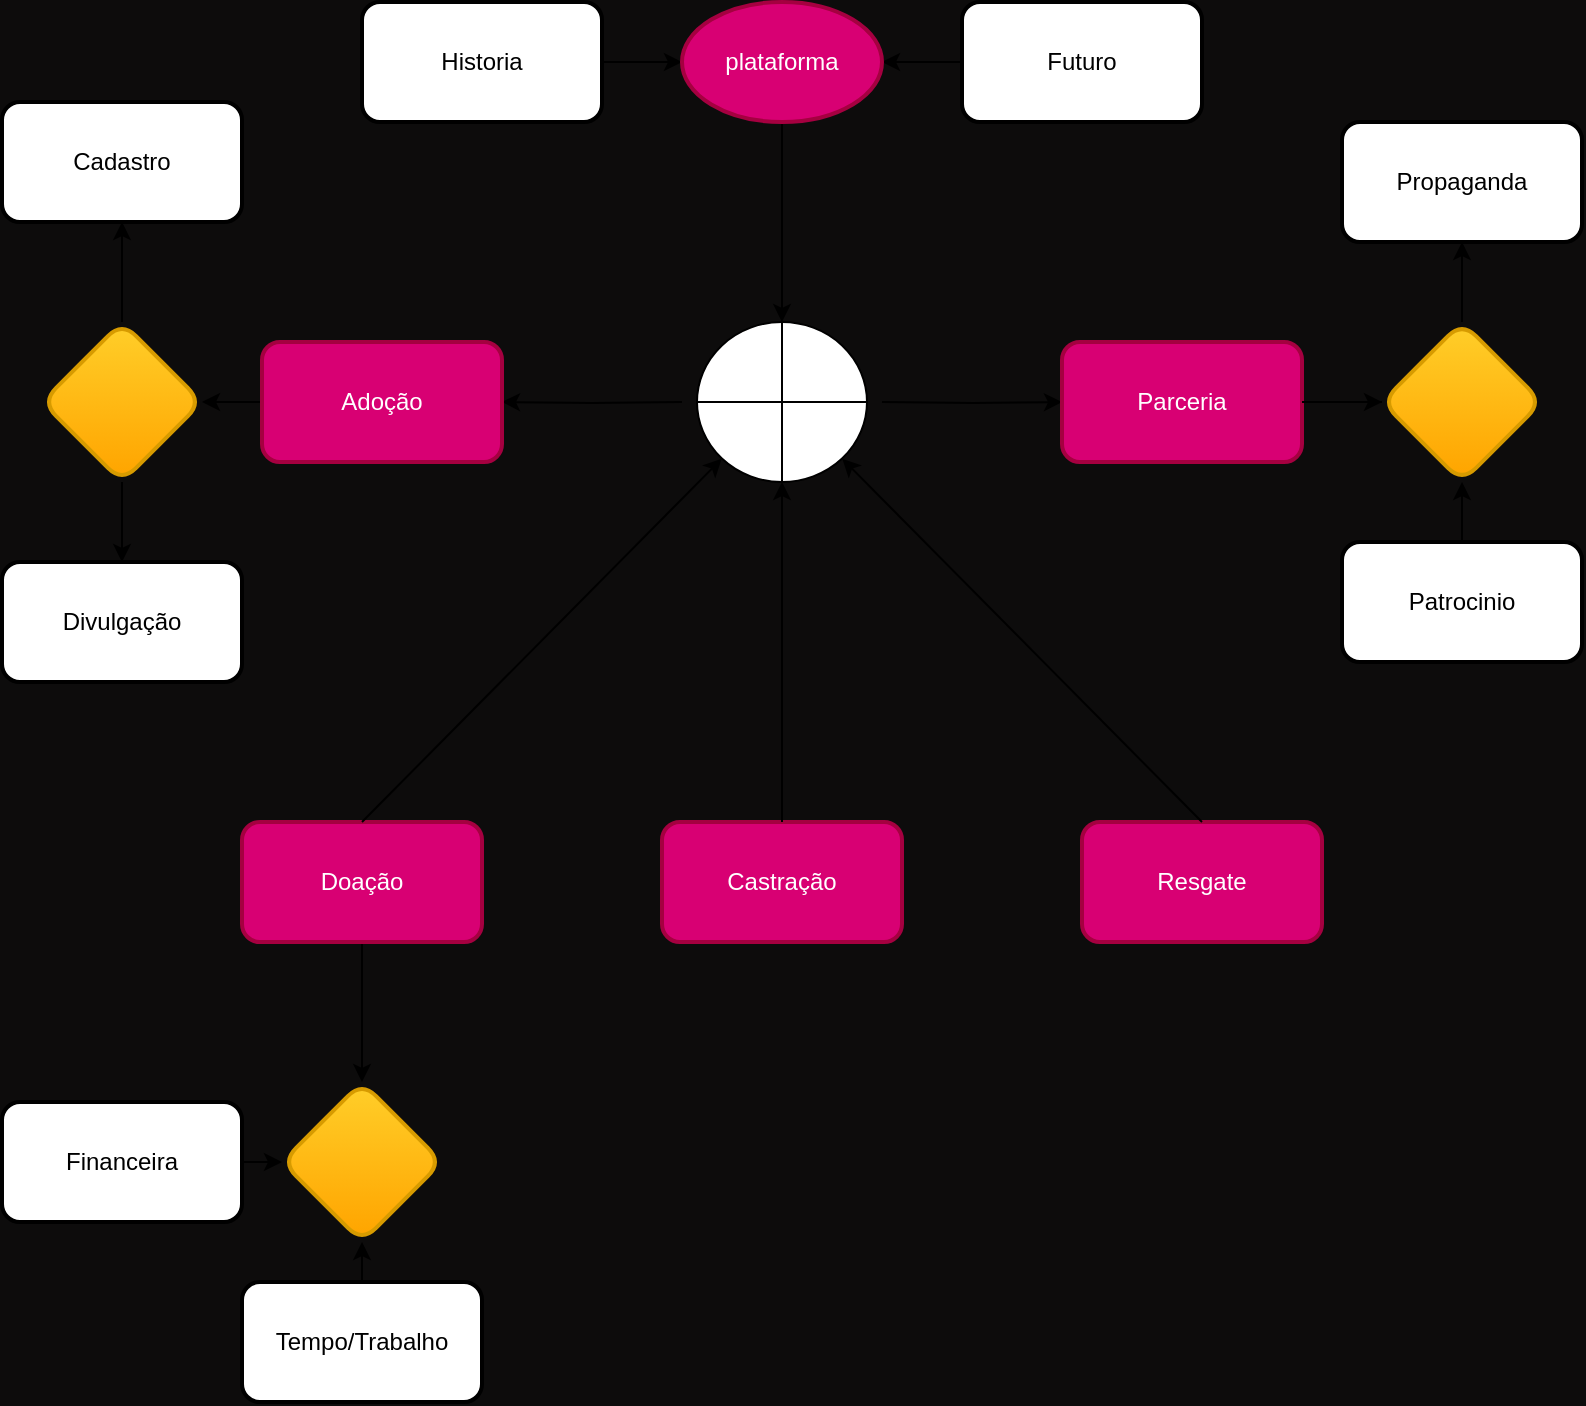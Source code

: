 <mxfile>
    <diagram name="Página-1" id="aaGCkiE8xkfBYlqoKyT1">
        <mxGraphModel dx="746" dy="429" grid="1" gridSize="10" guides="1" tooltips="1" connect="1" arrows="1" fold="1" page="1" pageScale="1" pageWidth="827" pageHeight="1169" background="#0d0c0c" math="0" shadow="0">
            <root>
                <mxCell id="0"/>
                <mxCell id="1" parent="0"/>
                <mxCell id="jcSnNQON1pVsvE090eND-7" value="" style="edgeStyle=orthogonalEdgeStyle;rounded=1;orthogonalLoop=1;jettySize=auto;html=1;startArrow=none;" parent="1" source="13" edge="1">
                    <mxGeometry relative="1" as="geometry">
                        <mxPoint x="410" y="210" as="targetPoint"/>
                        <mxPoint x="410" y="60" as="sourcePoint"/>
                    </mxGeometry>
                </mxCell>
                <mxCell id="33" value="" style="edgeStyle=none;rounded=1;html=1;" edge="1" parent="1" source="jcSnNQON1pVsvE090eND-3" target="13">
                    <mxGeometry relative="1" as="geometry"/>
                </mxCell>
                <mxCell id="jcSnNQON1pVsvE090eND-3" value="Futuro" style="whiteSpace=wrap;html=1;strokeWidth=2;rounded=1;" parent="1" vertex="1">
                    <mxGeometry x="500" y="50" width="120" height="60" as="geometry"/>
                </mxCell>
                <mxCell id="32" value="" style="edgeStyle=none;rounded=1;html=1;" edge="1" parent="1" source="jcSnNQON1pVsvE090eND-5" target="13">
                    <mxGeometry relative="1" as="geometry"/>
                </mxCell>
                <mxCell id="jcSnNQON1pVsvE090eND-5" value="Historia" style="whiteSpace=wrap;html=1;strokeWidth=2;rounded=1;" parent="1" vertex="1">
                    <mxGeometry x="200" y="50" width="120" height="60" as="geometry"/>
                </mxCell>
                <mxCell id="jcSnNQON1pVsvE090eND-11" value="" style="edgeStyle=orthogonalEdgeStyle;rounded=1;orthogonalLoop=1;jettySize=auto;html=1;" parent="1" target="jcSnNQON1pVsvE090eND-10" edge="1">
                    <mxGeometry relative="1" as="geometry">
                        <mxPoint x="360" y="250" as="sourcePoint"/>
                    </mxGeometry>
                </mxCell>
                <mxCell id="jcSnNQON1pVsvE090eND-15" value="" style="edgeStyle=orthogonalEdgeStyle;rounded=1;orthogonalLoop=1;jettySize=auto;html=1;" parent="1" target="jcSnNQON1pVsvE090eND-14" edge="1">
                    <mxGeometry relative="1" as="geometry">
                        <mxPoint x="460" y="250" as="sourcePoint"/>
                    </mxGeometry>
                </mxCell>
                <mxCell id="jcSnNQON1pVsvE090eND-19" value="" style="edgeStyle=orthogonalEdgeStyle;rounded=1;orthogonalLoop=1;jettySize=auto;html=1;" parent="1" source="jcSnNQON1pVsvE090eND-10" target="jcSnNQON1pVsvE090eND-18" edge="1">
                    <mxGeometry relative="1" as="geometry"/>
                </mxCell>
                <mxCell id="jcSnNQON1pVsvE090eND-10" value="Adoção" style="rounded=1;whiteSpace=wrap;html=1;strokeWidth=2;fillColor=#d80073;fontColor=#ffffff;strokeColor=#A50040;" parent="1" vertex="1">
                    <mxGeometry x="150" y="220" width="120" height="60" as="geometry"/>
                </mxCell>
                <mxCell id="jcSnNQON1pVsvE090eND-40" value="" style="edgeStyle=orthogonalEdgeStyle;rounded=1;orthogonalLoop=1;jettySize=auto;html=1;" parent="1" source="jcSnNQON1pVsvE090eND-12" target="jcSnNQON1pVsvE090eND-39" edge="1">
                    <mxGeometry relative="1" as="geometry"/>
                </mxCell>
                <mxCell id="jcSnNQON1pVsvE090eND-12" value="Doação" style="whiteSpace=wrap;html=1;strokeWidth=2;rounded=1;fillColor=#d80073;fontColor=#ffffff;strokeColor=#A50040;" parent="1" vertex="1">
                    <mxGeometry x="140" y="460" width="120" height="60" as="geometry"/>
                </mxCell>
                <mxCell id="jcSnNQON1pVsvE090eND-34" value="" style="edgeStyle=orthogonalEdgeStyle;rounded=1;orthogonalLoop=1;jettySize=auto;html=1;startArrow=none;" parent="1" source="jcSnNQON1pVsvE090eND-44" target="jcSnNQON1pVsvE090eND-33" edge="1">
                    <mxGeometry relative="1" as="geometry"/>
                </mxCell>
                <mxCell id="jcSnNQON1pVsvE090eND-45" value="" style="edgeStyle=orthogonalEdgeStyle;rounded=1;orthogonalLoop=1;jettySize=auto;html=1;" parent="1" source="jcSnNQON1pVsvE090eND-14" target="jcSnNQON1pVsvE090eND-44" edge="1">
                    <mxGeometry relative="1" as="geometry"/>
                </mxCell>
                <mxCell id="jcSnNQON1pVsvE090eND-14" value="Parceria" style="whiteSpace=wrap;html=1;strokeWidth=2;rounded=1;fillColor=#d80073;fontColor=#ffffff;strokeColor=#A50040;" parent="1" vertex="1">
                    <mxGeometry x="550" y="220" width="120" height="60" as="geometry"/>
                </mxCell>
                <mxCell id="jcSnNQON1pVsvE090eND-21" value="" style="edgeStyle=orthogonalEdgeStyle;rounded=1;orthogonalLoop=1;jettySize=auto;html=1;" parent="1" source="jcSnNQON1pVsvE090eND-18" target="jcSnNQON1pVsvE090eND-20" edge="1">
                    <mxGeometry relative="1" as="geometry"/>
                </mxCell>
                <mxCell id="jcSnNQON1pVsvE090eND-23" value="" style="edgeStyle=orthogonalEdgeStyle;rounded=1;orthogonalLoop=1;jettySize=auto;html=1;" parent="1" source="jcSnNQON1pVsvE090eND-18" target="jcSnNQON1pVsvE090eND-22" edge="1">
                    <mxGeometry relative="1" as="geometry"/>
                </mxCell>
                <mxCell id="jcSnNQON1pVsvE090eND-18" value="" style="rhombus;whiteSpace=wrap;html=1;rounded=1;strokeWidth=2;fillColor=#ffcd28;gradientColor=#ffa500;strokeColor=#d79b00;" parent="1" vertex="1">
                    <mxGeometry x="40" y="210" width="80" height="80" as="geometry"/>
                </mxCell>
                <mxCell id="jcSnNQON1pVsvE090eND-20" value="Cadastro" style="whiteSpace=wrap;html=1;rounded=1;strokeWidth=2;" parent="1" vertex="1">
                    <mxGeometry x="20" y="100" width="120" height="60" as="geometry"/>
                </mxCell>
                <mxCell id="jcSnNQON1pVsvE090eND-22" value="Divulgação" style="whiteSpace=wrap;html=1;rounded=1;strokeWidth=2;" parent="1" vertex="1">
                    <mxGeometry x="20" y="330" width="120" height="60" as="geometry"/>
                </mxCell>
                <mxCell id="jcSnNQON1pVsvE090eND-41" value="" style="edgeStyle=orthogonalEdgeStyle;rounded=1;orthogonalLoop=1;jettySize=auto;html=1;" parent="1" source="jcSnNQON1pVsvE090eND-28" target="jcSnNQON1pVsvE090eND-39" edge="1">
                    <mxGeometry relative="1" as="geometry"/>
                </mxCell>
                <mxCell id="jcSnNQON1pVsvE090eND-28" value="Financeira" style="whiteSpace=wrap;html=1;strokeWidth=2;rounded=1;" parent="1" vertex="1">
                    <mxGeometry x="20" y="600" width="120" height="60" as="geometry"/>
                </mxCell>
                <mxCell id="jcSnNQON1pVsvE090eND-42" value="" style="edgeStyle=orthogonalEdgeStyle;rounded=1;orthogonalLoop=1;jettySize=auto;html=1;" parent="1" source="jcSnNQON1pVsvE090eND-30" target="jcSnNQON1pVsvE090eND-39" edge="1">
                    <mxGeometry relative="1" as="geometry"/>
                </mxCell>
                <mxCell id="jcSnNQON1pVsvE090eND-30" value="Tempo/Trabalho" style="whiteSpace=wrap;html=1;strokeWidth=2;rounded=1;" parent="1" vertex="1">
                    <mxGeometry x="140" y="690" width="120" height="60" as="geometry"/>
                </mxCell>
                <mxCell id="jcSnNQON1pVsvE090eND-33" value="Propaganda" style="whiteSpace=wrap;html=1;strokeWidth=2;rounded=1;" parent="1" vertex="1">
                    <mxGeometry x="690" y="110" width="120" height="60" as="geometry"/>
                </mxCell>
                <mxCell id="jcSnNQON1pVsvE090eND-46" value="" style="edgeStyle=orthogonalEdgeStyle;rounded=1;orthogonalLoop=1;jettySize=auto;html=1;" parent="1" source="jcSnNQON1pVsvE090eND-35" target="jcSnNQON1pVsvE090eND-44" edge="1">
                    <mxGeometry relative="1" as="geometry"/>
                </mxCell>
                <mxCell id="jcSnNQON1pVsvE090eND-35" value="Patrocinio" style="whiteSpace=wrap;html=1;strokeWidth=2;rounded=1;" parent="1" vertex="1">
                    <mxGeometry x="690" y="320" width="120" height="60" as="geometry"/>
                </mxCell>
                <mxCell id="jcSnNQON1pVsvE090eND-39" value="" style="rhombus;whiteSpace=wrap;html=1;strokeWidth=2;rounded=1;fillColor=#ffcd28;gradientColor=#ffa500;strokeColor=#d79b00;" parent="1" vertex="1">
                    <mxGeometry x="160" y="590" width="80" height="80" as="geometry"/>
                </mxCell>
                <mxCell id="8" value="" style="edgeStyle=orthogonalEdgeStyle;rounded=1;orthogonalLoop=1;jettySize=auto;html=1;endArrow=none;" edge="1" parent="1" source="jcSnNQON1pVsvE090eND-14" target="jcSnNQON1pVsvE090eND-44">
                    <mxGeometry relative="1" as="geometry">
                        <mxPoint x="670" y="250" as="sourcePoint"/>
                        <mxPoint x="930" y="130" as="targetPoint"/>
                    </mxGeometry>
                </mxCell>
                <mxCell id="jcSnNQON1pVsvE090eND-44" value="" style="rhombus;whiteSpace=wrap;html=1;strokeWidth=2;rounded=1;fillColor=#ffcd28;gradientColor=#ffa500;strokeColor=#d79b00;" parent="1" vertex="1">
                    <mxGeometry x="710" y="210" width="80" height="80" as="geometry"/>
                </mxCell>
                <mxCell id="9" value="" style="verticalLabelPosition=bottom;verticalAlign=top;html=1;shape=mxgraph.flowchart.summing_function;rounded=1;" vertex="1" parent="1">
                    <mxGeometry x="367.5" y="210" width="85" height="80" as="geometry"/>
                </mxCell>
                <mxCell id="18" value="Castração" style="whiteSpace=wrap;html=1;strokeWidth=2;rounded=1;fillColor=#d80073;fontColor=#ffffff;strokeColor=#A50040;" vertex="1" parent="1">
                    <mxGeometry x="350" y="460" width="120" height="60" as="geometry"/>
                </mxCell>
                <mxCell id="20" value="Resgate" style="whiteSpace=wrap;html=1;strokeWidth=2;rounded=1;fillColor=#d80073;fontColor=#ffffff;strokeColor=#A50040;" vertex="1" parent="1">
                    <mxGeometry x="560" y="460" width="120" height="60" as="geometry"/>
                </mxCell>
                <mxCell id="13" value="plataforma" style="strokeWidth=2;html=1;shape=mxgraph.flowchart.start_1;whiteSpace=wrap;rounded=1;fillColor=#d80073;fontColor=#ffffff;strokeColor=#A50040;" vertex="1" parent="1">
                    <mxGeometry x="360" y="50" width="100" height="60" as="geometry"/>
                </mxCell>
                <mxCell id="36" value="" style="endArrow=classic;html=1;rounded=1;exitX=0.5;exitY=0;exitDx=0;exitDy=0;entryX=0.5;entryY=1;entryDx=0;entryDy=0;entryPerimeter=0;" edge="1" parent="1" source="18" target="9">
                    <mxGeometry width="50" height="50" relative="1" as="geometry">
                        <mxPoint x="410" y="450" as="sourcePoint"/>
                        <mxPoint x="410" y="300" as="targetPoint"/>
                    </mxGeometry>
                </mxCell>
                <mxCell id="37" value="" style="endArrow=classic;html=1;rounded=1;entryX=0.145;entryY=0.855;entryDx=0;entryDy=0;entryPerimeter=0;" edge="1" parent="1" target="9">
                    <mxGeometry width="50" height="50" relative="1" as="geometry">
                        <mxPoint x="200" y="460" as="sourcePoint"/>
                        <mxPoint x="250" y="410" as="targetPoint"/>
                    </mxGeometry>
                </mxCell>
                <mxCell id="38" value="" style="endArrow=classic;html=1;rounded=1;entryX=0.855;entryY=0.855;entryDx=0;entryDy=0;entryPerimeter=0;" edge="1" parent="1" target="9">
                    <mxGeometry width="50" height="50" relative="1" as="geometry">
                        <mxPoint x="620" y="460" as="sourcePoint"/>
                        <mxPoint x="540" y="410" as="targetPoint"/>
                    </mxGeometry>
                </mxCell>
            </root>
        </mxGraphModel>
    </diagram>
</mxfile>